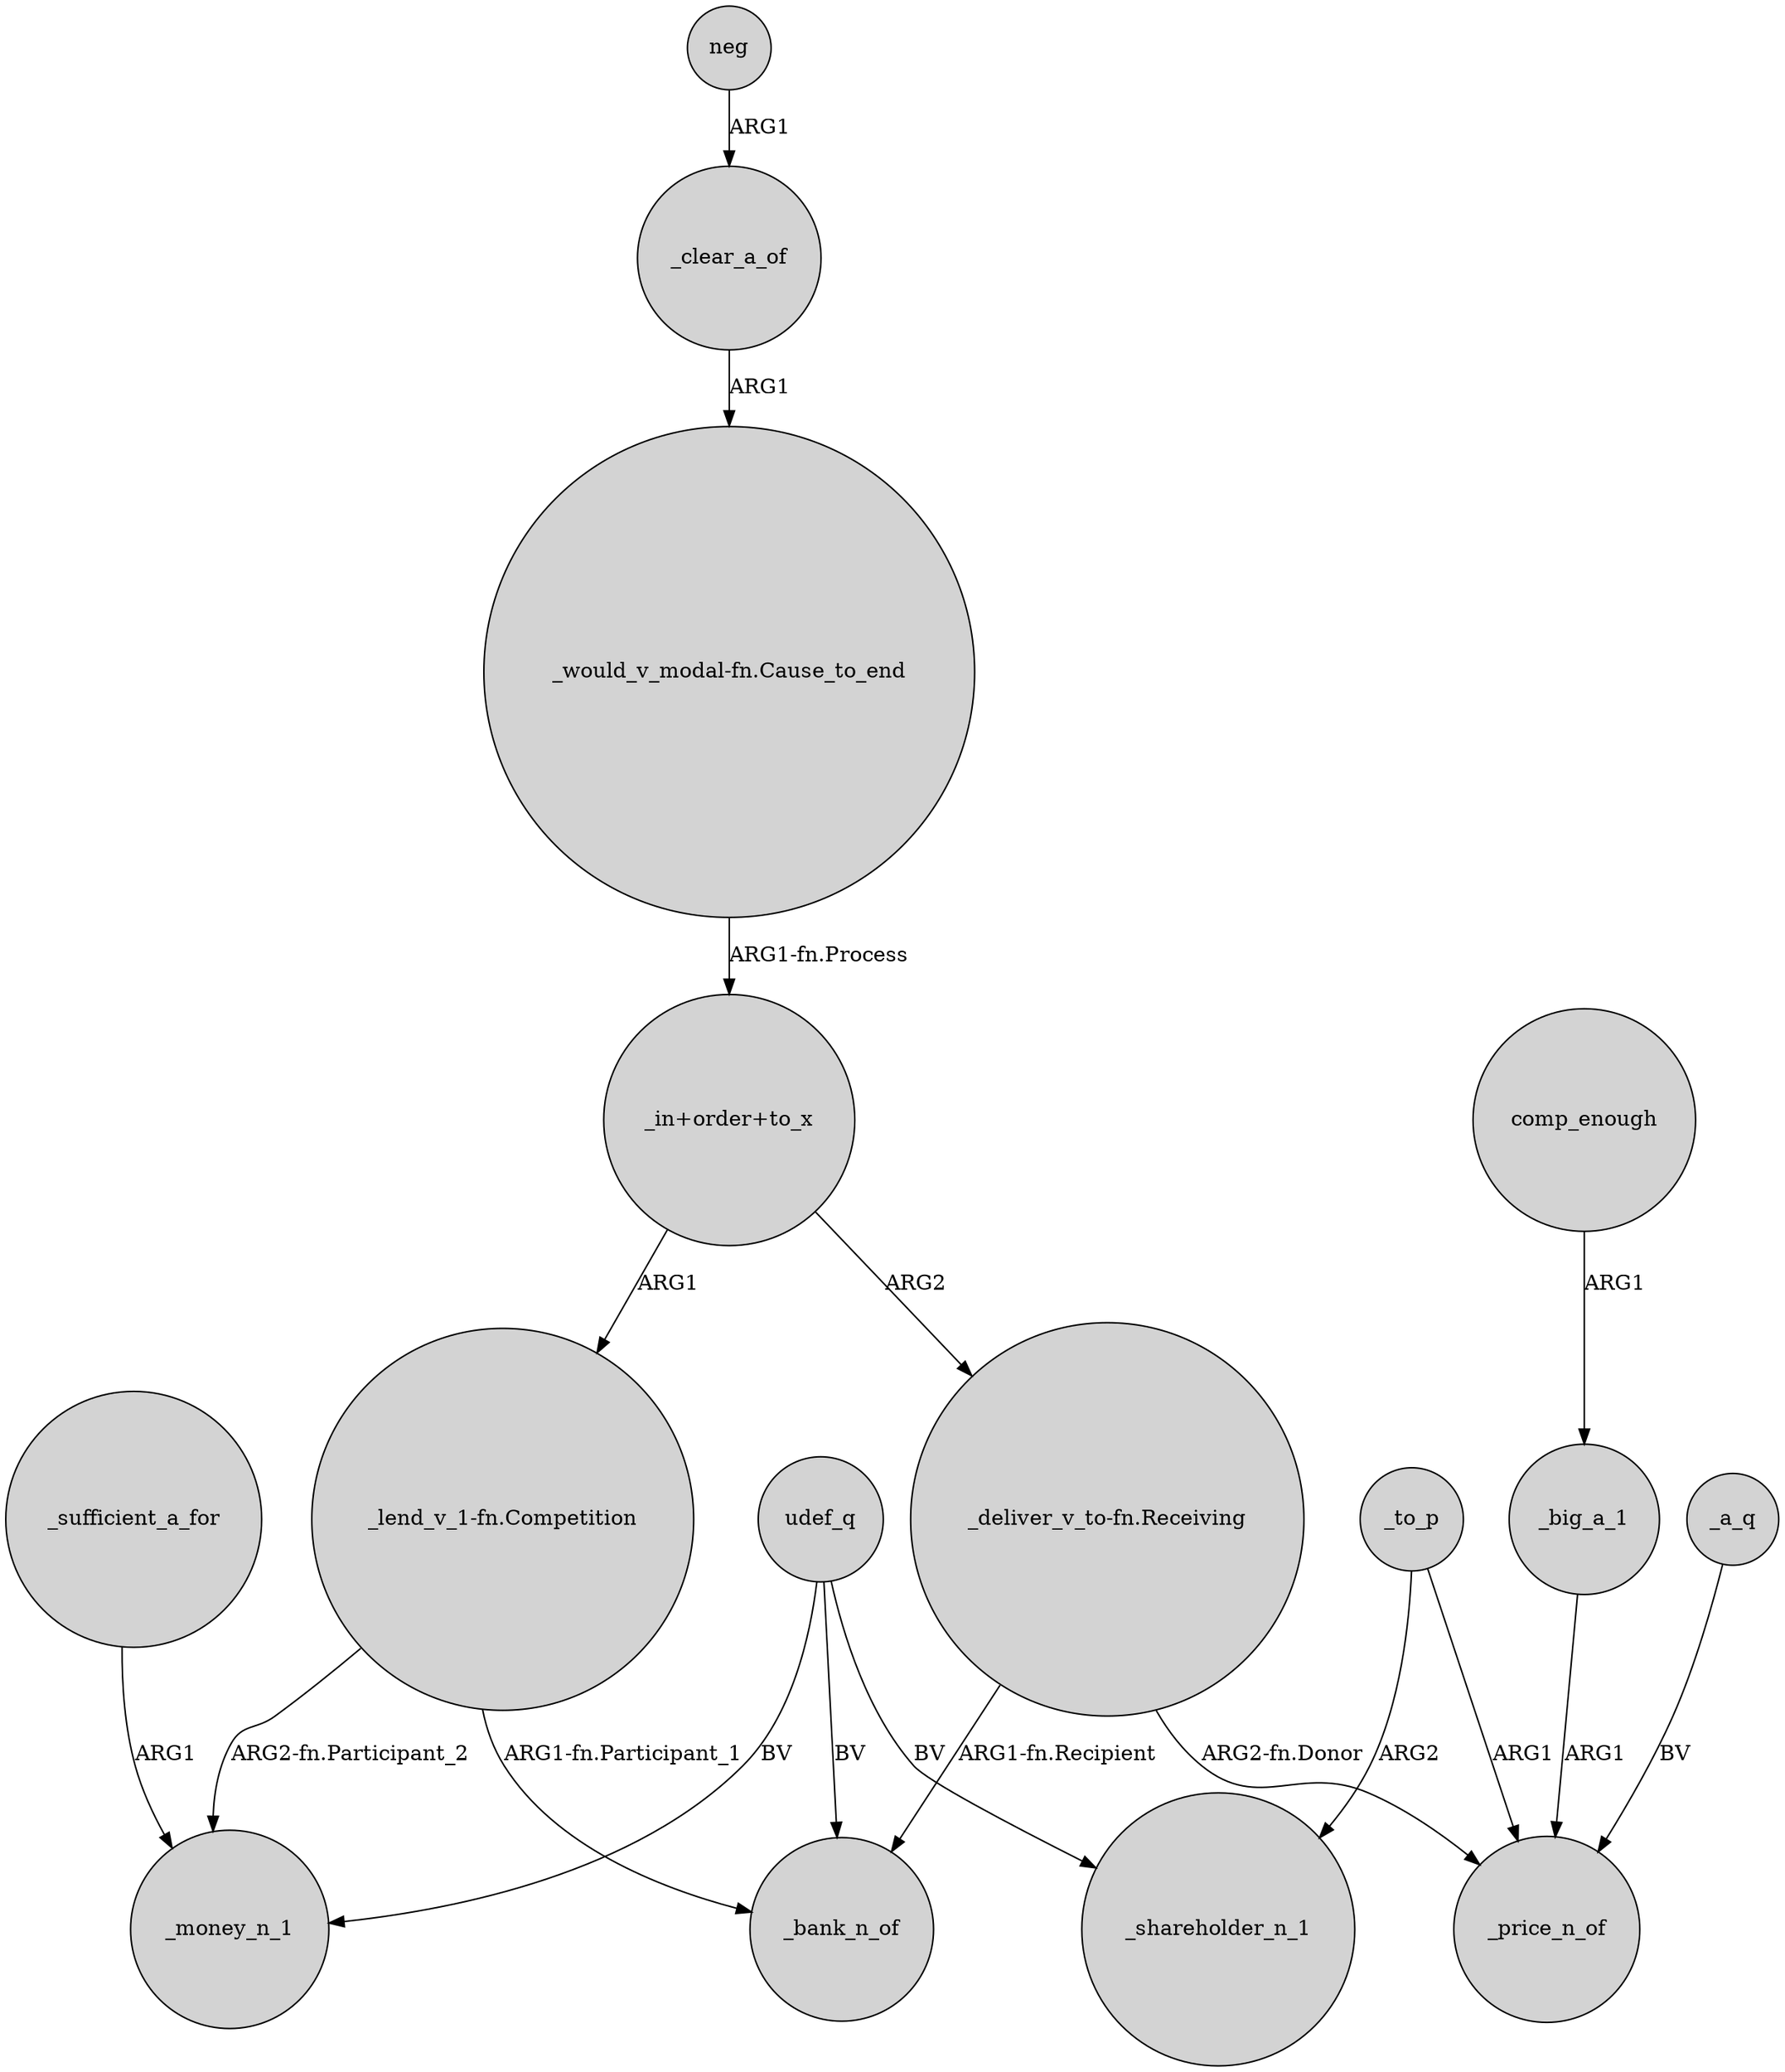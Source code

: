 digraph {
	node [shape=circle style=filled]
	"_in+order+to_x" -> "_deliver_v_to-fn.Receiving" [label=ARG2]
	udef_q -> _money_n_1 [label=BV]
	"_would_v_modal-fn.Cause_to_end" -> "_in+order+to_x" [label="ARG1-fn.Process"]
	udef_q -> _bank_n_of [label=BV]
	comp_enough -> _big_a_1 [label=ARG1]
	"_lend_v_1-fn.Competition" -> _bank_n_of [label="ARG1-fn.Participant_1"]
	_clear_a_of -> "_would_v_modal-fn.Cause_to_end" [label=ARG1]
	_to_p -> _shareholder_n_1 [label=ARG2]
	"_deliver_v_to-fn.Receiving" -> _price_n_of [label="ARG2-fn.Donor"]
	udef_q -> _shareholder_n_1 [label=BV]
	"_lend_v_1-fn.Competition" -> _money_n_1 [label="ARG2-fn.Participant_2"]
	_sufficient_a_for -> _money_n_1 [label=ARG1]
	_big_a_1 -> _price_n_of [label=ARG1]
	"_deliver_v_to-fn.Receiving" -> _bank_n_of [label="ARG1-fn.Recipient"]
	_a_q -> _price_n_of [label=BV]
	neg -> _clear_a_of [label=ARG1]
	_to_p -> _price_n_of [label=ARG1]
	"_in+order+to_x" -> "_lend_v_1-fn.Competition" [label=ARG1]
}
